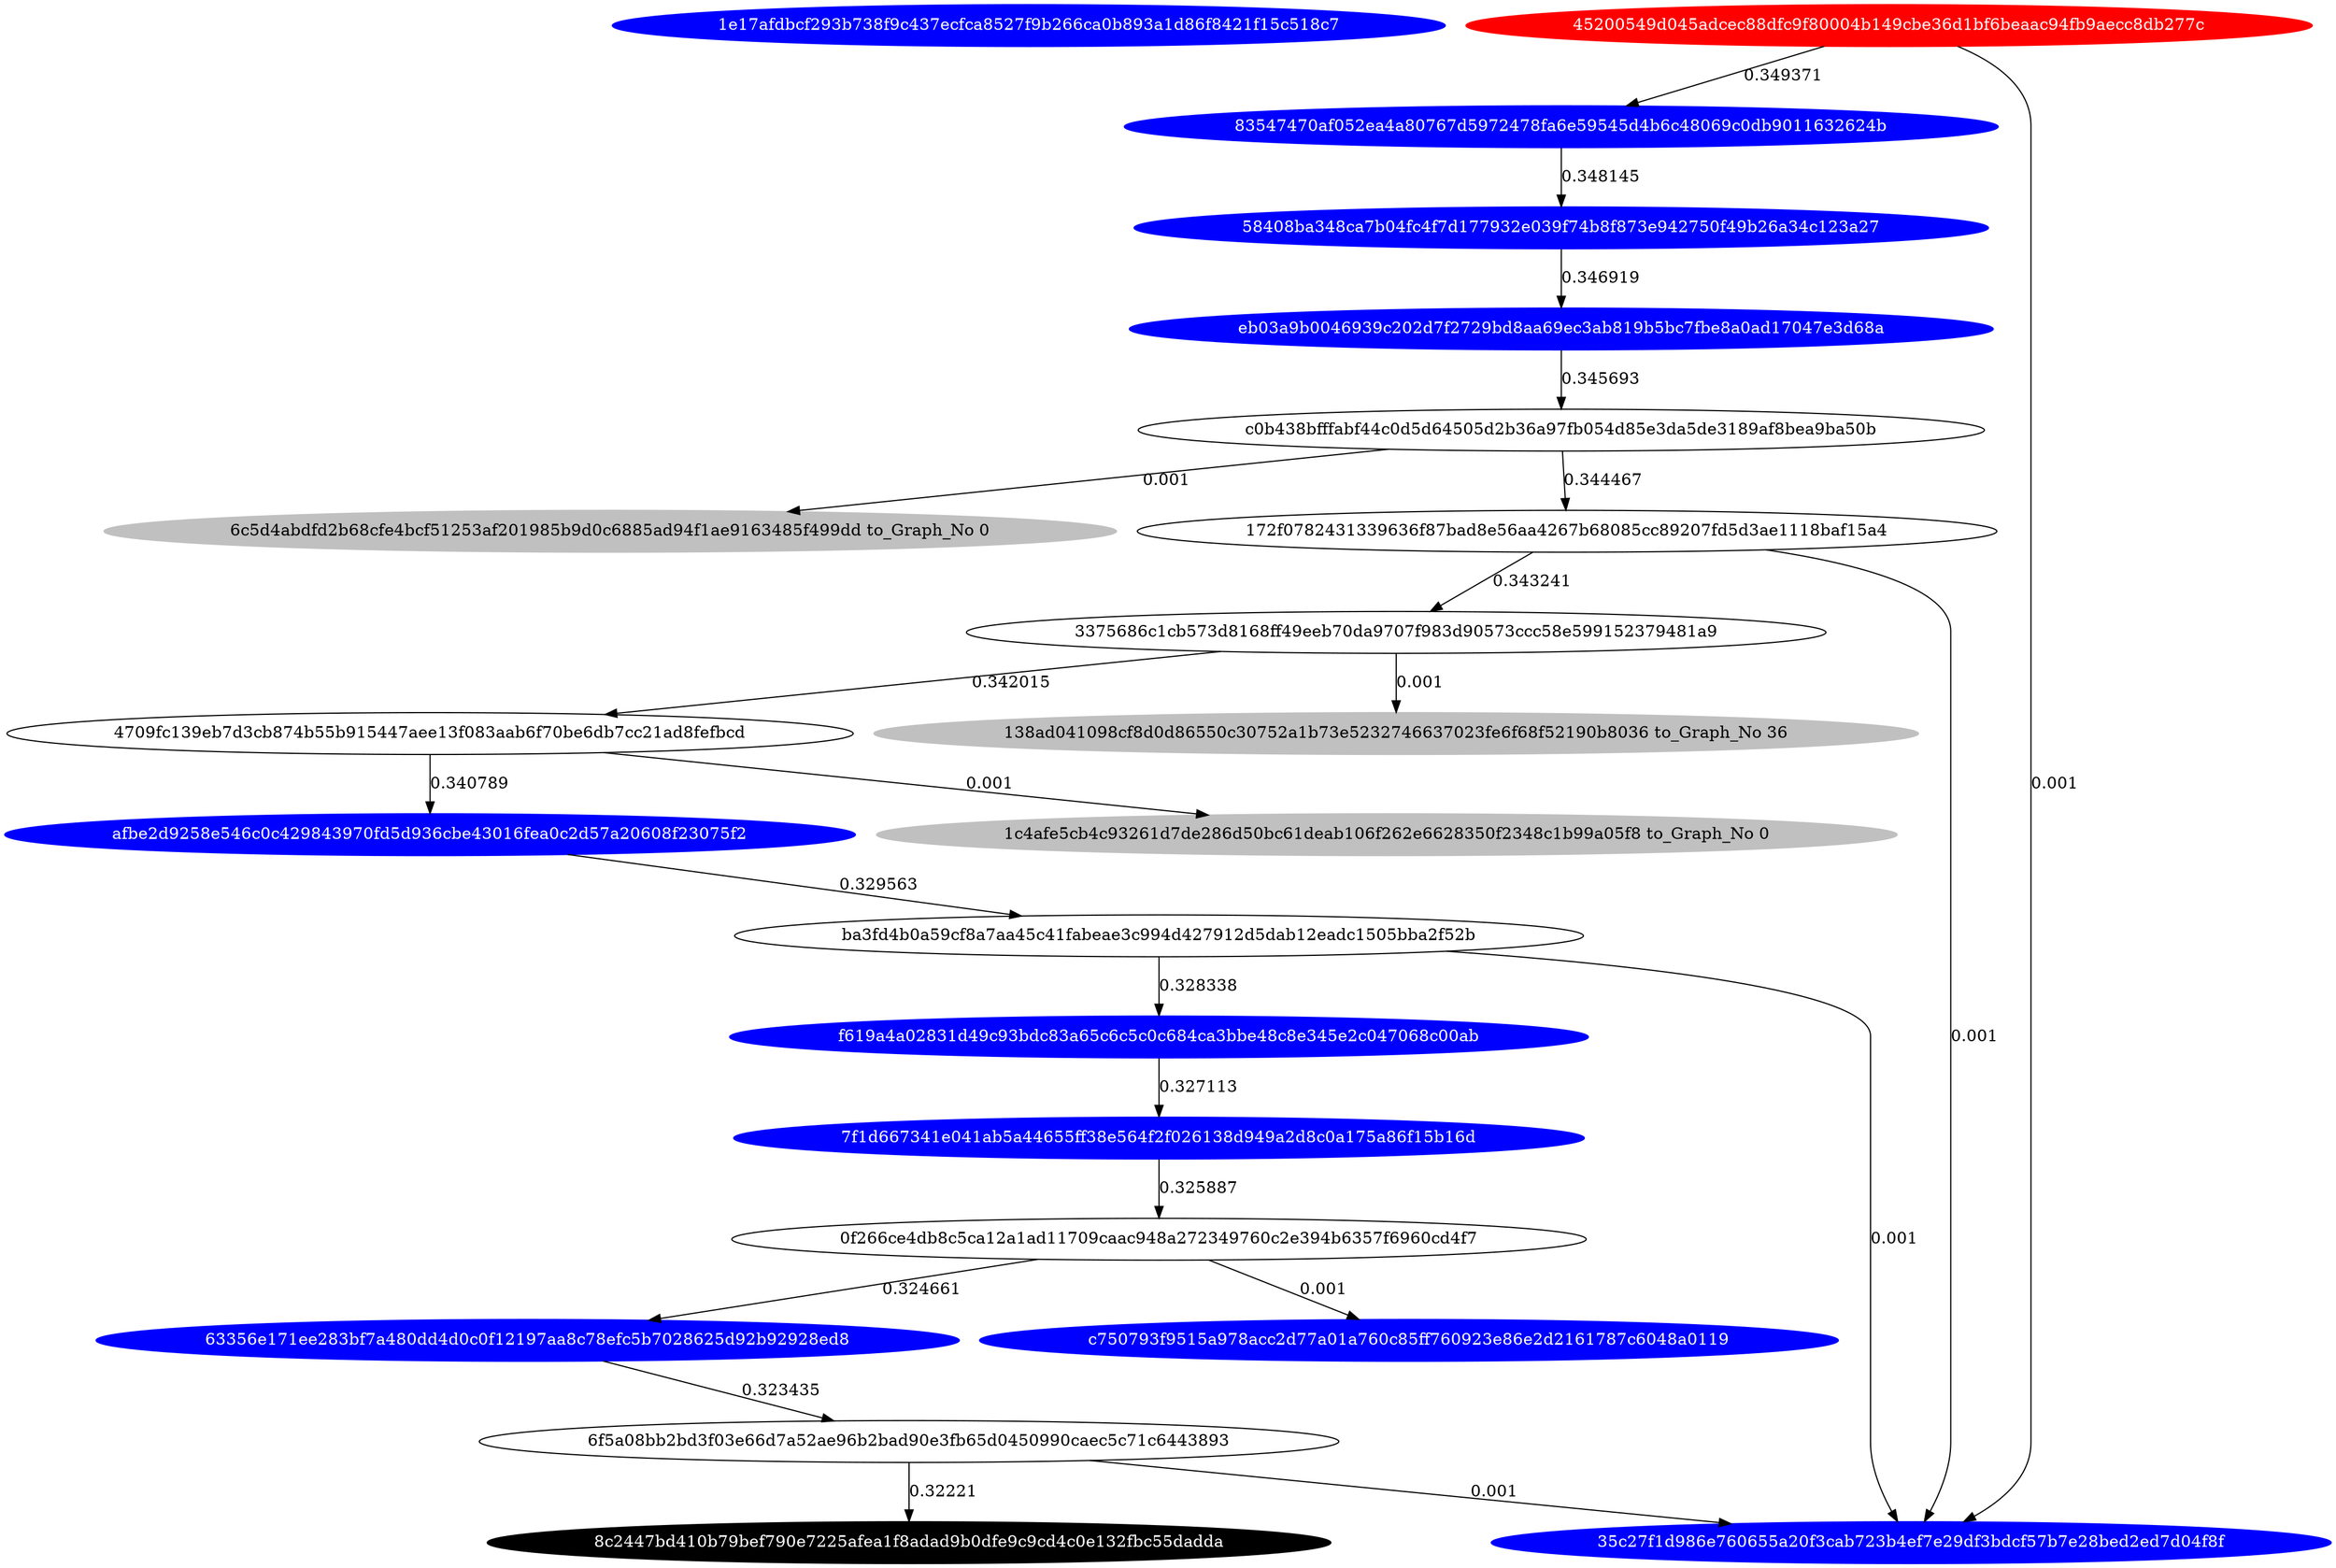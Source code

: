 digraph G{rankdir=TB;layout=dot;
"1e17afdbcf293b738f9c437ecfca8527f9b266ca0b893a1d86f8421f15c518c7" [style="solid,filled",color=blue,fontcolor=white];
"45200549d045adcec88dfc9f80004b149cbe36d1bf6beaac94fb9aecc8db277c" [style="solid,filled",color=red,fontcolor=white];
"f619a4a02831d49c93bdc83a65c6c5c0c684ca3bbe48c8e345e2c047068c00ab" [style="solid,filled",color=blue,fontcolor=white];
"1c4afe5cb4c93261d7de286d50bc61deab106f262e6628350f2348c1b99a05f8" [style="solid,filled",color=gray,fontcolor=black,label= "1c4afe5cb4c93261d7de286d50bc61deab106f262e6628350f2348c1b99a05f8 to_Graph_No 0"];
"7f1d667341e041ab5a44655ff38e564f2f026138d949a2d8c0a175a86f15b16d" [style="solid,filled",color=blue,fontcolor=white];
"eb03a9b0046939c202d7f2729bd8aa69ec3ab819b5bc7fbe8a0ad17047e3d68a" [style="solid,filled",color=blue,fontcolor=white];
"63356e171ee283bf7a480dd4d0c0f12197aa8c78efc5b7028625d92b92928ed8" [style="solid,filled",color=blue,fontcolor=white];
"58408ba348ca7b04fc4f7d177932e039f74b8f873e942750f49b26a34c123a27" [style="solid,filled",color=blue,fontcolor=white];
"83547470af052ea4a80767d5972478fa6e59545d4b6c48069c0db9011632624b" [style="solid,filled",color=blue,fontcolor=white];
"8c2447bd410b79bef790e7225afea1f8adad9b0dfe9c9cd4c0e132fbc55dadda" [style="solid,filled",color=black,fontcolor=white];
"afbe2d9258e546c0c429843970fd5d936cbe43016fea0c2d57a20608f23075f2" [style="solid,filled",color=blue,fontcolor=white];
"c750793f9515a978acc2d77a01a760c85ff760923e86e2d2161787c6048a0119" [style="solid,filled",color=blue,fontcolor=white];
"6c5d4abdfd2b68cfe4bcf51253af201985b9d0c6885ad94f1ae9163485f499dd" [style="solid,filled",color=gray,fontcolor=black,label= "6c5d4abdfd2b68cfe4bcf51253af201985b9d0c6885ad94f1ae9163485f499dd to_Graph_No 0"];
"138ad041098cf8d0d86550c30752a1b73e5232746637023fe6f68f52190b8036" [style="solid,filled",color=gray,fontcolor=black,label= "138ad041098cf8d0d86550c30752a1b73e5232746637023fe6f68f52190b8036 to_Graph_No 36"];
"35c27f1d986e760655a20f3cab723b4ef7e29df3bdcf57b7e28bed2ed7d04f8f" [style="solid,filled",color=blue,fontcolor=white];
"c0b438bfffabf44c0d5d64505d2b36a97fb054d85e3da5de3189af8bea9ba50b" -> "172f0782431339636f87bad8e56aa4267b68085cc89207fd5d3ae1118baf15a4" [label=0.344467];
"0f266ce4db8c5ca12a1ad11709caac948a272349760c2e394b6357f6960cd4f7" -> "63356e171ee283bf7a480dd4d0c0f12197aa8c78efc5b7028625d92b92928ed8" [label=0.324661];
"afbe2d9258e546c0c429843970fd5d936cbe43016fea0c2d57a20608f23075f2" -> "ba3fd4b0a59cf8a7aa45c41fabeae3c994d427912d5dab12eadc1505bba2f52b" [label=0.329563];
"eb03a9b0046939c202d7f2729bd8aa69ec3ab819b5bc7fbe8a0ad17047e3d68a" -> "c0b438bfffabf44c0d5d64505d2b36a97fb054d85e3da5de3189af8bea9ba50b" [label=0.345693];
"6f5a08bb2bd3f03e66d7a52ae96b2bad90e3fb65d0450990caec5c71c6443893" -> "35c27f1d986e760655a20f3cab723b4ef7e29df3bdcf57b7e28bed2ed7d04f8f" [label=0.001];
"ba3fd4b0a59cf8a7aa45c41fabeae3c994d427912d5dab12eadc1505bba2f52b" -> "35c27f1d986e760655a20f3cab723b4ef7e29df3bdcf57b7e28bed2ed7d04f8f" [label=0.001];
"7f1d667341e041ab5a44655ff38e564f2f026138d949a2d8c0a175a86f15b16d" -> "0f266ce4db8c5ca12a1ad11709caac948a272349760c2e394b6357f6960cd4f7" [label=0.325887];
"ba3fd4b0a59cf8a7aa45c41fabeae3c994d427912d5dab12eadc1505bba2f52b" -> "f619a4a02831d49c93bdc83a65c6c5c0c684ca3bbe48c8e345e2c047068c00ab" [label=0.328338];
"4709fc139eb7d3cb874b55b915447aee13f083aab6f70be6db7cc21ad8fefbcd" -> "1c4afe5cb4c93261d7de286d50bc61deab106f262e6628350f2348c1b99a05f8" [label=0.001];
"c0b438bfffabf44c0d5d64505d2b36a97fb054d85e3da5de3189af8bea9ba50b" -> "6c5d4abdfd2b68cfe4bcf51253af201985b9d0c6885ad94f1ae9163485f499dd" [label=0.001];
"83547470af052ea4a80767d5972478fa6e59545d4b6c48069c0db9011632624b" -> "58408ba348ca7b04fc4f7d177932e039f74b8f873e942750f49b26a34c123a27" [label=0.348145];
"172f0782431339636f87bad8e56aa4267b68085cc89207fd5d3ae1118baf15a4" -> "3375686c1cb573d8168ff49eeb70da9707f983d90573ccc58e599152379481a9" [label=0.343241];
"63356e171ee283bf7a480dd4d0c0f12197aa8c78efc5b7028625d92b92928ed8" -> "6f5a08bb2bd3f03e66d7a52ae96b2bad90e3fb65d0450990caec5c71c6443893" [label=0.323435];
"58408ba348ca7b04fc4f7d177932e039f74b8f873e942750f49b26a34c123a27" -> "eb03a9b0046939c202d7f2729bd8aa69ec3ab819b5bc7fbe8a0ad17047e3d68a" [label=0.346919];
"4709fc139eb7d3cb874b55b915447aee13f083aab6f70be6db7cc21ad8fefbcd" -> "afbe2d9258e546c0c429843970fd5d936cbe43016fea0c2d57a20608f23075f2" [label=0.340789];
"45200549d045adcec88dfc9f80004b149cbe36d1bf6beaac94fb9aecc8db277c" -> "83547470af052ea4a80767d5972478fa6e59545d4b6c48069c0db9011632624b" [label=0.349371];
"f619a4a02831d49c93bdc83a65c6c5c0c684ca3bbe48c8e345e2c047068c00ab" -> "7f1d667341e041ab5a44655ff38e564f2f026138d949a2d8c0a175a86f15b16d" [label=0.327113];
"3375686c1cb573d8168ff49eeb70da9707f983d90573ccc58e599152379481a9" -> "138ad041098cf8d0d86550c30752a1b73e5232746637023fe6f68f52190b8036" [label=0.001];
"0f266ce4db8c5ca12a1ad11709caac948a272349760c2e394b6357f6960cd4f7" -> "c750793f9515a978acc2d77a01a760c85ff760923e86e2d2161787c6048a0119" [label=0.001];
"45200549d045adcec88dfc9f80004b149cbe36d1bf6beaac94fb9aecc8db277c" -> "35c27f1d986e760655a20f3cab723b4ef7e29df3bdcf57b7e28bed2ed7d04f8f" [label=0.001];
"172f0782431339636f87bad8e56aa4267b68085cc89207fd5d3ae1118baf15a4" -> "35c27f1d986e760655a20f3cab723b4ef7e29df3bdcf57b7e28bed2ed7d04f8f" [label=0.001];
"6f5a08bb2bd3f03e66d7a52ae96b2bad90e3fb65d0450990caec5c71c6443893" -> "8c2447bd410b79bef790e7225afea1f8adad9b0dfe9c9cd4c0e132fbc55dadda" [label=0.32221];
"3375686c1cb573d8168ff49eeb70da9707f983d90573ccc58e599152379481a9" -> "4709fc139eb7d3cb874b55b915447aee13f083aab6f70be6db7cc21ad8fefbcd" [label=0.342015];
}